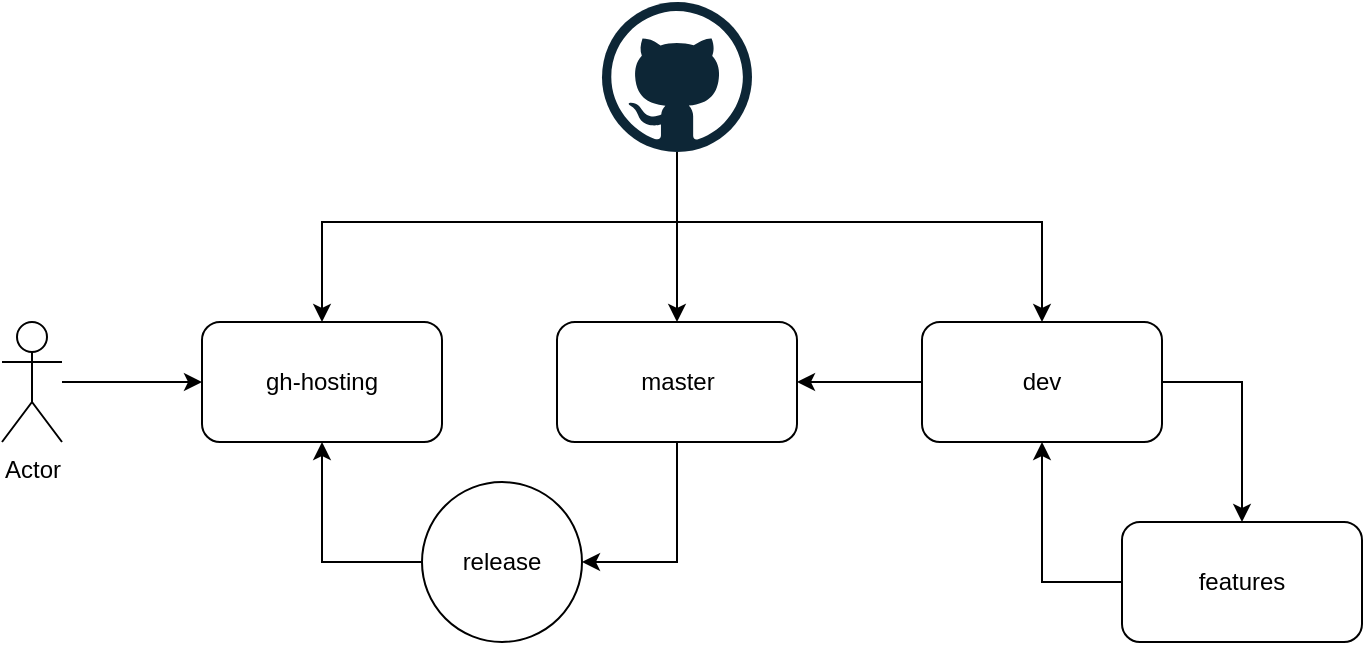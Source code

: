 <mxfile version="23.0.2" type="device">
  <diagram name="Page-1" id="zN10-b8mrIUTgmzSmunU">
    <mxGraphModel dx="880" dy="523" grid="1" gridSize="10" guides="1" tooltips="1" connect="1" arrows="1" fold="1" page="1" pageScale="1" pageWidth="850" pageHeight="1100" math="0" shadow="0">
      <root>
        <mxCell id="0" />
        <mxCell id="1" parent="0" />
        <mxCell id="tp5Fp-2BB53YOYL3dspl-5" style="edgeStyle=orthogonalEdgeStyle;rounded=0;orthogonalLoop=1;jettySize=auto;html=1;" edge="1" parent="1" source="tp5Fp-2BB53YOYL3dspl-1" target="tp5Fp-2BB53YOYL3dspl-3">
          <mxGeometry relative="1" as="geometry">
            <Array as="points">
              <mxPoint x="398" y="230" />
              <mxPoint x="220" y="230" />
            </Array>
          </mxGeometry>
        </mxCell>
        <mxCell id="tp5Fp-2BB53YOYL3dspl-6" style="edgeStyle=orthogonalEdgeStyle;rounded=0;orthogonalLoop=1;jettySize=auto;html=1;" edge="1" parent="1" source="tp5Fp-2BB53YOYL3dspl-1" target="tp5Fp-2BB53YOYL3dspl-2">
          <mxGeometry relative="1" as="geometry" />
        </mxCell>
        <mxCell id="tp5Fp-2BB53YOYL3dspl-7" style="edgeStyle=orthogonalEdgeStyle;rounded=0;orthogonalLoop=1;jettySize=auto;html=1;" edge="1" parent="1" source="tp5Fp-2BB53YOYL3dspl-1" target="tp5Fp-2BB53YOYL3dspl-4">
          <mxGeometry relative="1" as="geometry">
            <Array as="points">
              <mxPoint x="398" y="230" />
              <mxPoint x="580" y="230" />
            </Array>
          </mxGeometry>
        </mxCell>
        <mxCell id="tp5Fp-2BB53YOYL3dspl-1" value="" style="dashed=0;outlineConnect=0;html=1;align=center;labelPosition=center;verticalLabelPosition=bottom;verticalAlign=top;shape=mxgraph.weblogos.github" vertex="1" parent="1">
          <mxGeometry x="360" y="120" width="75" height="75" as="geometry" />
        </mxCell>
        <mxCell id="tp5Fp-2BB53YOYL3dspl-15" style="edgeStyle=orthogonalEdgeStyle;rounded=0;orthogonalLoop=1;jettySize=auto;html=1;entryX=1;entryY=0.5;entryDx=0;entryDy=0;" edge="1" parent="1" source="tp5Fp-2BB53YOYL3dspl-2" target="tp5Fp-2BB53YOYL3dspl-14">
          <mxGeometry relative="1" as="geometry" />
        </mxCell>
        <mxCell id="tp5Fp-2BB53YOYL3dspl-2" value="master" style="rounded=1;whiteSpace=wrap;html=1;" vertex="1" parent="1">
          <mxGeometry x="337.5" y="280" width="120" height="60" as="geometry" />
        </mxCell>
        <mxCell id="tp5Fp-2BB53YOYL3dspl-3" value="gh-hosting" style="rounded=1;whiteSpace=wrap;html=1;" vertex="1" parent="1">
          <mxGeometry x="160" y="280" width="120" height="60" as="geometry" />
        </mxCell>
        <mxCell id="tp5Fp-2BB53YOYL3dspl-10" style="edgeStyle=orthogonalEdgeStyle;rounded=0;orthogonalLoop=1;jettySize=auto;html=1;" edge="1" parent="1" source="tp5Fp-2BB53YOYL3dspl-4" target="tp5Fp-2BB53YOYL3dspl-2">
          <mxGeometry relative="1" as="geometry" />
        </mxCell>
        <mxCell id="tp5Fp-2BB53YOYL3dspl-12" style="edgeStyle=orthogonalEdgeStyle;rounded=0;orthogonalLoop=1;jettySize=auto;html=1;entryX=0.5;entryY=0;entryDx=0;entryDy=0;" edge="1" parent="1" source="tp5Fp-2BB53YOYL3dspl-4" target="tp5Fp-2BB53YOYL3dspl-11">
          <mxGeometry relative="1" as="geometry">
            <Array as="points">
              <mxPoint x="680" y="310" />
            </Array>
          </mxGeometry>
        </mxCell>
        <mxCell id="tp5Fp-2BB53YOYL3dspl-4" value="dev" style="rounded=1;whiteSpace=wrap;html=1;" vertex="1" parent="1">
          <mxGeometry x="520" y="280" width="120" height="60" as="geometry" />
        </mxCell>
        <mxCell id="tp5Fp-2BB53YOYL3dspl-13" style="edgeStyle=orthogonalEdgeStyle;rounded=0;orthogonalLoop=1;jettySize=auto;html=1;" edge="1" parent="1" source="tp5Fp-2BB53YOYL3dspl-11" target="tp5Fp-2BB53YOYL3dspl-4">
          <mxGeometry relative="1" as="geometry">
            <Array as="points">
              <mxPoint x="580" y="410" />
            </Array>
          </mxGeometry>
        </mxCell>
        <mxCell id="tp5Fp-2BB53YOYL3dspl-11" value="features" style="rounded=1;whiteSpace=wrap;html=1;" vertex="1" parent="1">
          <mxGeometry x="620" y="380" width="120" height="60" as="geometry" />
        </mxCell>
        <mxCell id="tp5Fp-2BB53YOYL3dspl-16" style="edgeStyle=orthogonalEdgeStyle;rounded=0;orthogonalLoop=1;jettySize=auto;html=1;entryX=0.5;entryY=1;entryDx=0;entryDy=0;" edge="1" parent="1" source="tp5Fp-2BB53YOYL3dspl-14" target="tp5Fp-2BB53YOYL3dspl-3">
          <mxGeometry relative="1" as="geometry">
            <Array as="points">
              <mxPoint x="220" y="400" />
            </Array>
          </mxGeometry>
        </mxCell>
        <mxCell id="tp5Fp-2BB53YOYL3dspl-14" value="release" style="ellipse;whiteSpace=wrap;html=1;aspect=fixed;" vertex="1" parent="1">
          <mxGeometry x="270" y="360" width="80" height="80" as="geometry" />
        </mxCell>
        <mxCell id="tp5Fp-2BB53YOYL3dspl-18" style="edgeStyle=orthogonalEdgeStyle;rounded=0;orthogonalLoop=1;jettySize=auto;html=1;" edge="1" parent="1" source="tp5Fp-2BB53YOYL3dspl-17" target="tp5Fp-2BB53YOYL3dspl-3">
          <mxGeometry relative="1" as="geometry" />
        </mxCell>
        <mxCell id="tp5Fp-2BB53YOYL3dspl-17" value="Actor" style="shape=umlActor;verticalLabelPosition=bottom;verticalAlign=top;html=1;outlineConnect=0;" vertex="1" parent="1">
          <mxGeometry x="60" y="280" width="30" height="60" as="geometry" />
        </mxCell>
      </root>
    </mxGraphModel>
  </diagram>
</mxfile>

